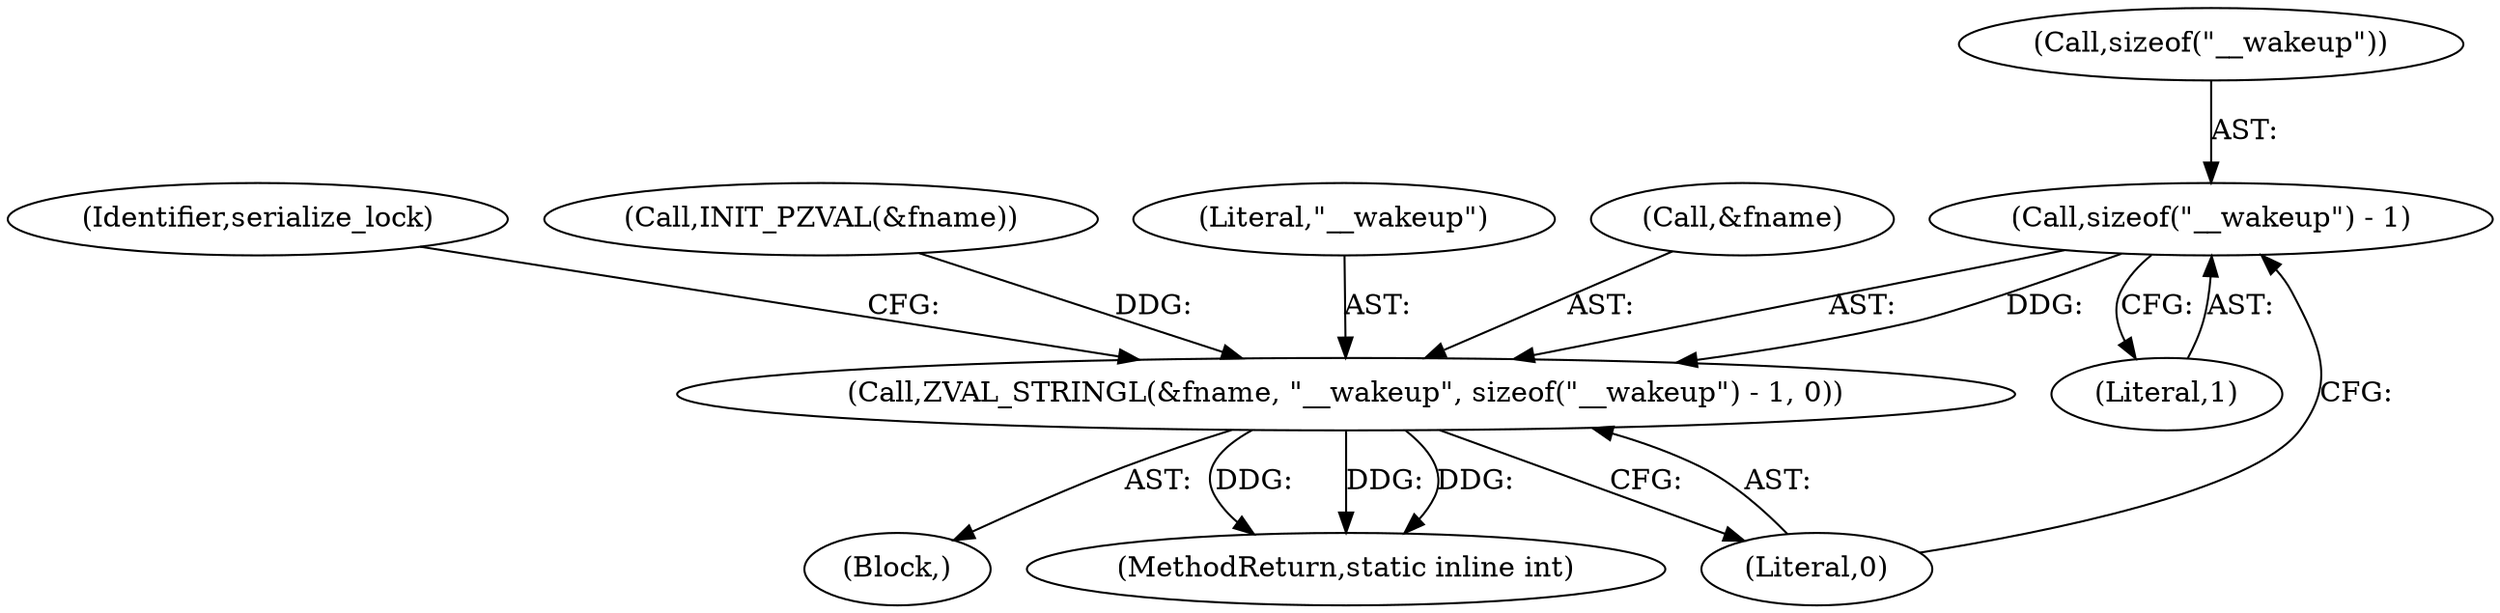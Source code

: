 digraph "0_php-src_6a7cc8ff85827fa9ac715b3a83c2d9147f33cd43?w=1_1@API" {
"1000172" [label="(Call,sizeof(\"__wakeup\") - 1)"];
"1000168" [label="(Call,ZVAL_STRINGL(&fname, \"__wakeup\", sizeof(\"__wakeup\") - 1, 0))"];
"1000173" [label="(Call,sizeof(\"__wakeup\"))"];
"1000172" [label="(Call,sizeof(\"__wakeup\") - 1)"];
"1000164" [label="(Block,)"];
"1000176" [label="(Literal,0)"];
"1000175" [label="(Literal,1)"];
"1000168" [label="(Call,ZVAL_STRINGL(&fname, \"__wakeup\", sizeof(\"__wakeup\") - 1, 0))"];
"1000198" [label="(MethodReturn,static inline int)"];
"1000179" [label="(Identifier,serialize_lock)"];
"1000165" [label="(Call,INIT_PZVAL(&fname))"];
"1000171" [label="(Literal,\"__wakeup\")"];
"1000169" [label="(Call,&fname)"];
"1000172" -> "1000168"  [label="AST: "];
"1000172" -> "1000175"  [label="CFG: "];
"1000173" -> "1000172"  [label="AST: "];
"1000175" -> "1000172"  [label="AST: "];
"1000176" -> "1000172"  [label="CFG: "];
"1000172" -> "1000168"  [label="DDG: "];
"1000168" -> "1000164"  [label="AST: "];
"1000168" -> "1000176"  [label="CFG: "];
"1000169" -> "1000168"  [label="AST: "];
"1000171" -> "1000168"  [label="AST: "];
"1000176" -> "1000168"  [label="AST: "];
"1000179" -> "1000168"  [label="CFG: "];
"1000168" -> "1000198"  [label="DDG: "];
"1000168" -> "1000198"  [label="DDG: "];
"1000168" -> "1000198"  [label="DDG: "];
"1000165" -> "1000168"  [label="DDG: "];
}
